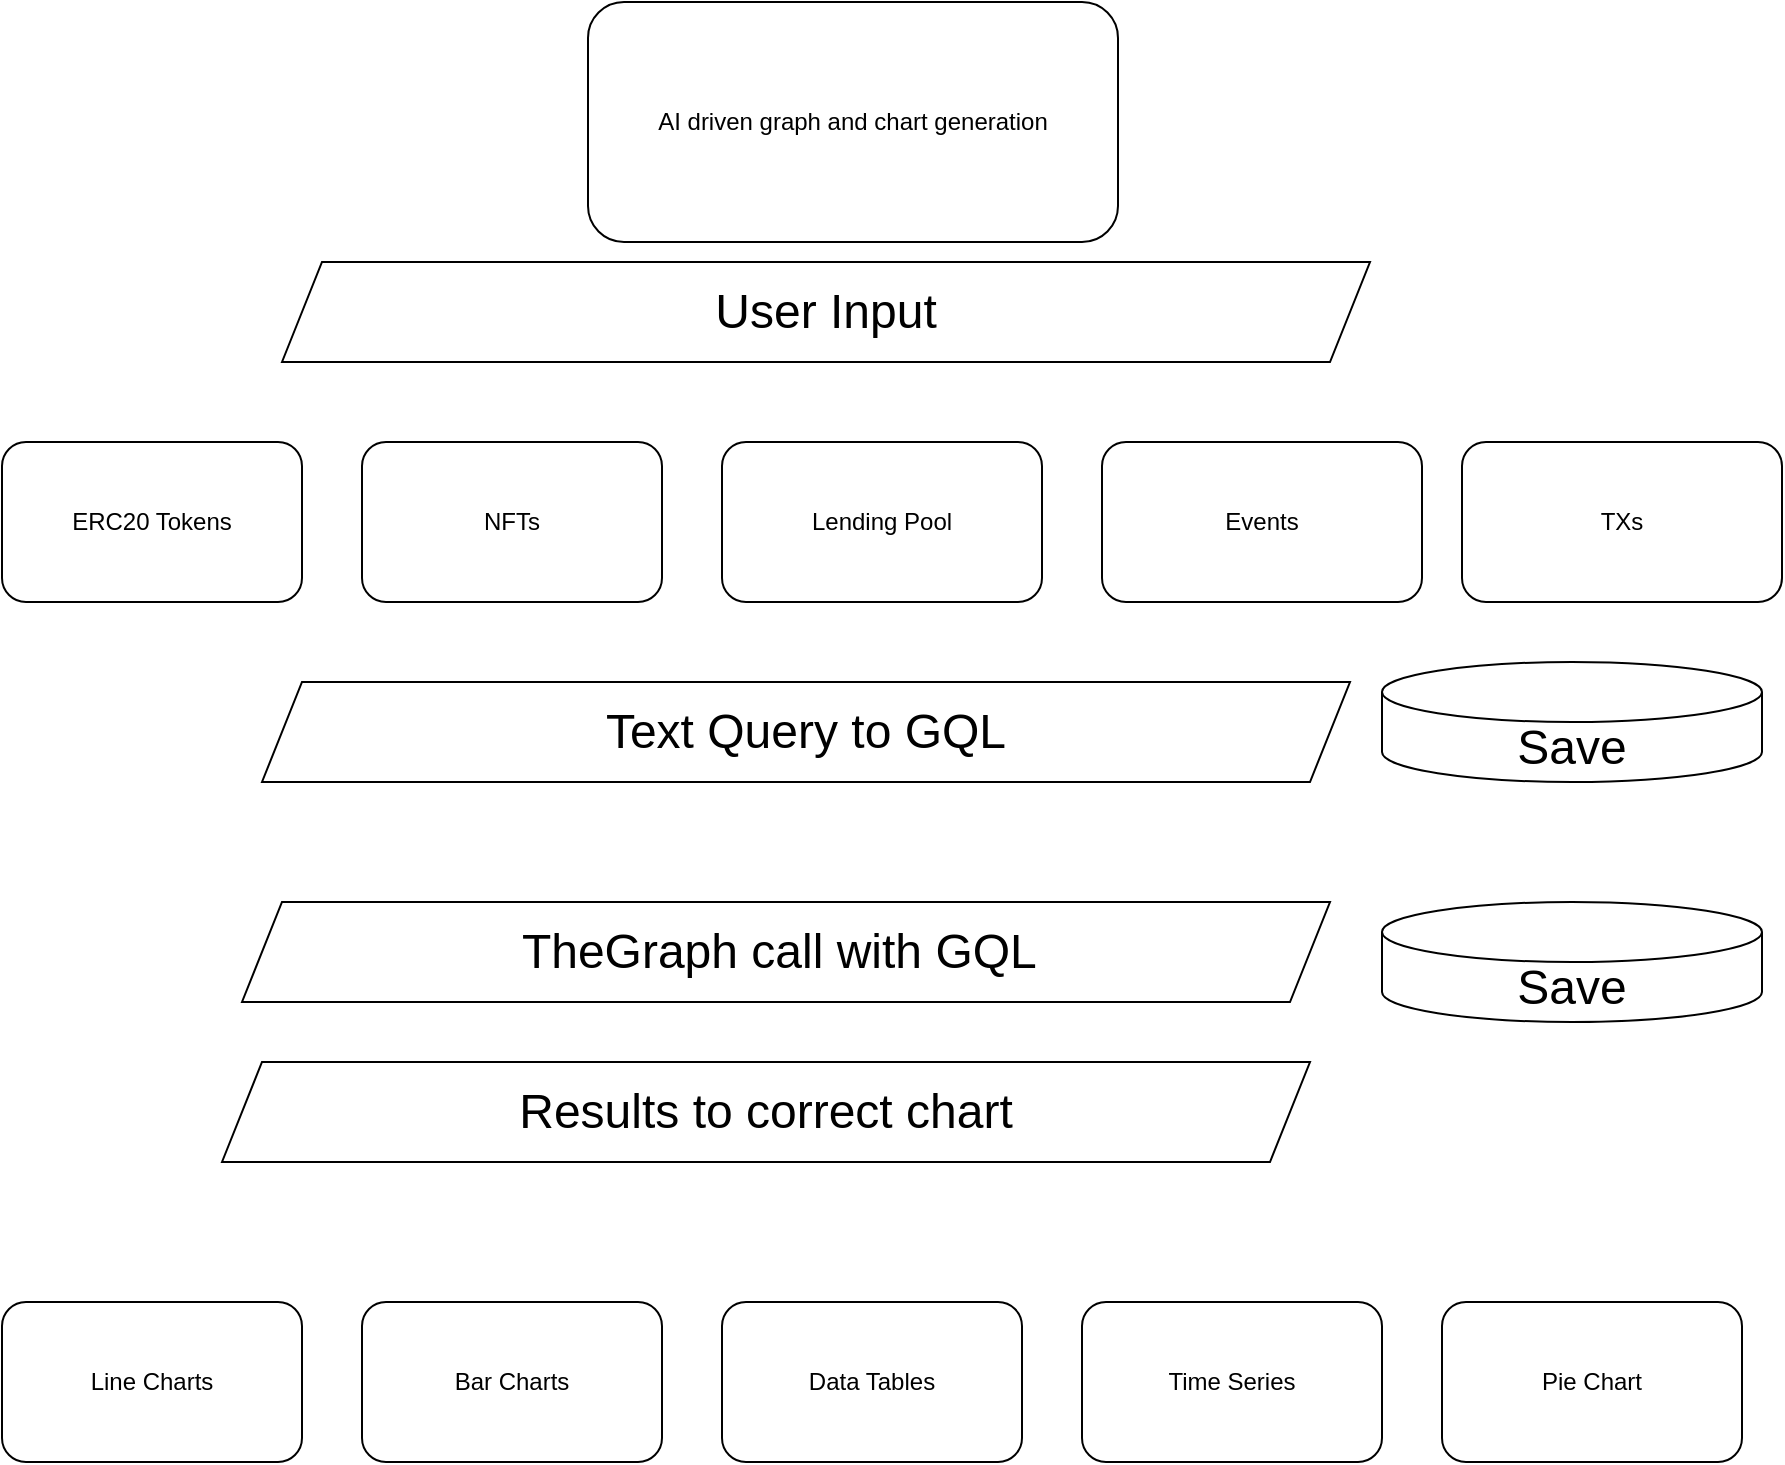 <mxfile>
    <diagram name="QueryToData" id="RRmpciId2Hh4jt-6YhZj">
        <mxGraphModel dx="1232" dy="1465" grid="1" gridSize="10" guides="1" tooltips="1" connect="1" arrows="1" fold="1" page="1" pageScale="1" pageWidth="850" pageHeight="1100" math="0" shadow="0">
            <root>
                <mxCell id="0"/>
                <mxCell id="1" parent="0"/>
                <mxCell id="2" value="AI driven graph and chart generation" style="rounded=1;whiteSpace=wrap;html=1;" vertex="1" parent="1">
                    <mxGeometry x="293" y="40" width="265" height="120" as="geometry"/>
                </mxCell>
                <mxCell id="4" value="ERC20 Tokens" style="rounded=1;whiteSpace=wrap;html=1;" vertex="1" parent="1">
                    <mxGeometry y="260" width="150" height="80" as="geometry"/>
                </mxCell>
                <mxCell id="5" value="NFTs" style="rounded=1;whiteSpace=wrap;html=1;" vertex="1" parent="1">
                    <mxGeometry x="180" y="260" width="150" height="80" as="geometry"/>
                </mxCell>
                <mxCell id="6" value="Lending Pool" style="rounded=1;whiteSpace=wrap;html=1;" vertex="1" parent="1">
                    <mxGeometry x="360" y="260" width="160" height="80" as="geometry"/>
                </mxCell>
                <mxCell id="7" value="Events" style="rounded=1;whiteSpace=wrap;html=1;" vertex="1" parent="1">
                    <mxGeometry x="550" y="260" width="160" height="80" as="geometry"/>
                </mxCell>
                <mxCell id="9" value="Line Charts" style="rounded=1;whiteSpace=wrap;html=1;" vertex="1" parent="1">
                    <mxGeometry y="690" width="150" height="80" as="geometry"/>
                </mxCell>
                <mxCell id="10" value="Bar Charts" style="rounded=1;whiteSpace=wrap;html=1;" vertex="1" parent="1">
                    <mxGeometry x="180" y="690" width="150" height="80" as="geometry"/>
                </mxCell>
                <mxCell id="11" value="Data Tables" style="rounded=1;whiteSpace=wrap;html=1;" vertex="1" parent="1">
                    <mxGeometry x="360" y="690" width="150" height="80" as="geometry"/>
                </mxCell>
                <mxCell id="12" value="Time Series" style="rounded=1;whiteSpace=wrap;html=1;" vertex="1" parent="1">
                    <mxGeometry x="540" y="690" width="150" height="80" as="geometry"/>
                </mxCell>
                <mxCell id="13" value="Pie Chart" style="rounded=1;whiteSpace=wrap;html=1;" vertex="1" parent="1">
                    <mxGeometry x="720" y="690" width="150" height="80" as="geometry"/>
                </mxCell>
                <mxCell id="14" value="TXs" style="rounded=1;whiteSpace=wrap;html=1;" vertex="1" parent="1">
                    <mxGeometry x="730" y="260" width="160" height="80" as="geometry"/>
                </mxCell>
                <mxCell id="QU6DeJzNUEyJdpGIUiS0-14" value="Text Query to GQL" style="shape=parallelogram;perimeter=parallelogramPerimeter;whiteSpace=wrap;html=1;fixedSize=1;fontSize=24;" vertex="1" parent="1">
                    <mxGeometry x="130" y="380" width="544" height="50" as="geometry"/>
                </mxCell>
                <mxCell id="QU6DeJzNUEyJdpGIUiS0-15" value="TheGraph call with GQL&amp;nbsp;" style="shape=parallelogram;perimeter=parallelogramPerimeter;whiteSpace=wrap;html=1;fixedSize=1;fontSize=24;" vertex="1" parent="1">
                    <mxGeometry x="120" y="490" width="544" height="50" as="geometry"/>
                </mxCell>
                <mxCell id="QU6DeJzNUEyJdpGIUiS0-16" value="Results to correct chart" style="shape=parallelogram;perimeter=parallelogramPerimeter;whiteSpace=wrap;html=1;fixedSize=1;fontSize=24;" vertex="1" parent="1">
                    <mxGeometry x="110" y="570" width="544" height="50" as="geometry"/>
                </mxCell>
                <mxCell id="QU6DeJzNUEyJdpGIUiS0-17" value="Save" style="shape=cylinder3;whiteSpace=wrap;html=1;boundedLbl=1;backgroundOutline=1;size=15;fontSize=24;" vertex="1" parent="1">
                    <mxGeometry x="690" y="370" width="190" height="60" as="geometry"/>
                </mxCell>
                <mxCell id="QU6DeJzNUEyJdpGIUiS0-18" value="Save" style="shape=cylinder3;whiteSpace=wrap;html=1;boundedLbl=1;backgroundOutline=1;size=15;fontSize=24;" vertex="1" parent="1">
                    <mxGeometry x="690" y="490" width="190" height="60" as="geometry"/>
                </mxCell>
                <mxCell id="QU6DeJzNUEyJdpGIUiS0-19" value="User Input" style="shape=parallelogram;perimeter=parallelogramPerimeter;whiteSpace=wrap;html=1;fixedSize=1;fontSize=24;" vertex="1" parent="1">
                    <mxGeometry x="140" y="170" width="544" height="50" as="geometry"/>
                </mxCell>
            </root>
        </mxGraphModel>
    </diagram>
    <diagram id="5GGXdGrM5uDnyeqmeQt-" name="Design">
        <mxGraphModel dx="1056" dy="1256" grid="1" gridSize="10" guides="1" tooltips="1" connect="1" arrows="1" fold="1" page="1" pageScale="1" pageWidth="850" pageHeight="1100" math="0" shadow="0">
            <root>
                <mxCell id="0"/>
                <mxCell id="1" parent="0"/>
            </root>
        </mxGraphModel>
    </diagram>
</mxfile>
